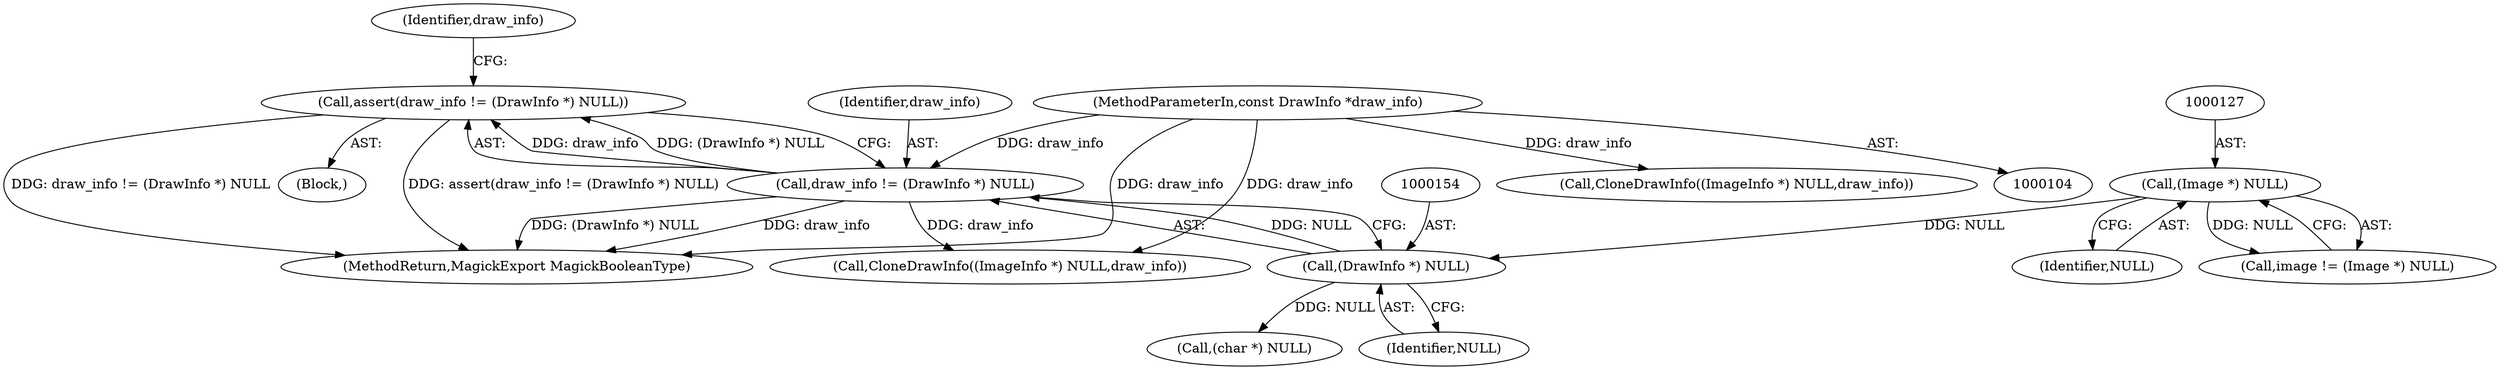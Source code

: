 digraph "0_ImageMagick6_7c2c5ba5b8e3a0b2b82f56c71dfab74ed4006df7@API" {
"1000150" [label="(Call,assert(draw_info != (DrawInfo *) NULL))"];
"1000151" [label="(Call,draw_info != (DrawInfo *) NULL)"];
"1000106" [label="(MethodParameterIn,const DrawInfo *draw_info)"];
"1000153" [label="(Call,(DrawInfo *) NULL)"];
"1000126" [label="(Call,(Image *) NULL)"];
"1000108" [label="(Block,)"];
"1000150" [label="(Call,assert(draw_info != (DrawInfo *) NULL))"];
"1000183" [label="(Call,CloneDrawInfo((ImageInfo *) NULL,draw_info))"];
"1002061" [label="(MethodReturn,MagickExport MagickBooleanType)"];
"1000126" [label="(Call,(Image *) NULL)"];
"1000124" [label="(Call,image != (Image *) NULL)"];
"1000167" [label="(Call,(char *) NULL)"];
"1000106" [label="(MethodParameterIn,const DrawInfo *draw_info)"];
"1000152" [label="(Identifier,draw_info)"];
"1000202" [label="(Call,CloneDrawInfo((ImageInfo *) NULL,draw_info))"];
"1000159" [label="(Identifier,draw_info)"];
"1000151" [label="(Call,draw_info != (DrawInfo *) NULL)"];
"1000128" [label="(Identifier,NULL)"];
"1000155" [label="(Identifier,NULL)"];
"1000153" [label="(Call,(DrawInfo *) NULL)"];
"1000150" -> "1000108"  [label="AST: "];
"1000150" -> "1000151"  [label="CFG: "];
"1000151" -> "1000150"  [label="AST: "];
"1000159" -> "1000150"  [label="CFG: "];
"1000150" -> "1002061"  [label="DDG: draw_info != (DrawInfo *) NULL"];
"1000150" -> "1002061"  [label="DDG: assert(draw_info != (DrawInfo *) NULL)"];
"1000151" -> "1000150"  [label="DDG: draw_info"];
"1000151" -> "1000150"  [label="DDG: (DrawInfo *) NULL"];
"1000151" -> "1000153"  [label="CFG: "];
"1000152" -> "1000151"  [label="AST: "];
"1000153" -> "1000151"  [label="AST: "];
"1000151" -> "1002061"  [label="DDG: draw_info"];
"1000151" -> "1002061"  [label="DDG: (DrawInfo *) NULL"];
"1000106" -> "1000151"  [label="DDG: draw_info"];
"1000153" -> "1000151"  [label="DDG: NULL"];
"1000151" -> "1000183"  [label="DDG: draw_info"];
"1000106" -> "1000104"  [label="AST: "];
"1000106" -> "1002061"  [label="DDG: draw_info"];
"1000106" -> "1000183"  [label="DDG: draw_info"];
"1000106" -> "1000202"  [label="DDG: draw_info"];
"1000153" -> "1000155"  [label="CFG: "];
"1000154" -> "1000153"  [label="AST: "];
"1000155" -> "1000153"  [label="AST: "];
"1000126" -> "1000153"  [label="DDG: NULL"];
"1000153" -> "1000167"  [label="DDG: NULL"];
"1000126" -> "1000124"  [label="AST: "];
"1000126" -> "1000128"  [label="CFG: "];
"1000127" -> "1000126"  [label="AST: "];
"1000128" -> "1000126"  [label="AST: "];
"1000124" -> "1000126"  [label="CFG: "];
"1000126" -> "1000124"  [label="DDG: NULL"];
}
